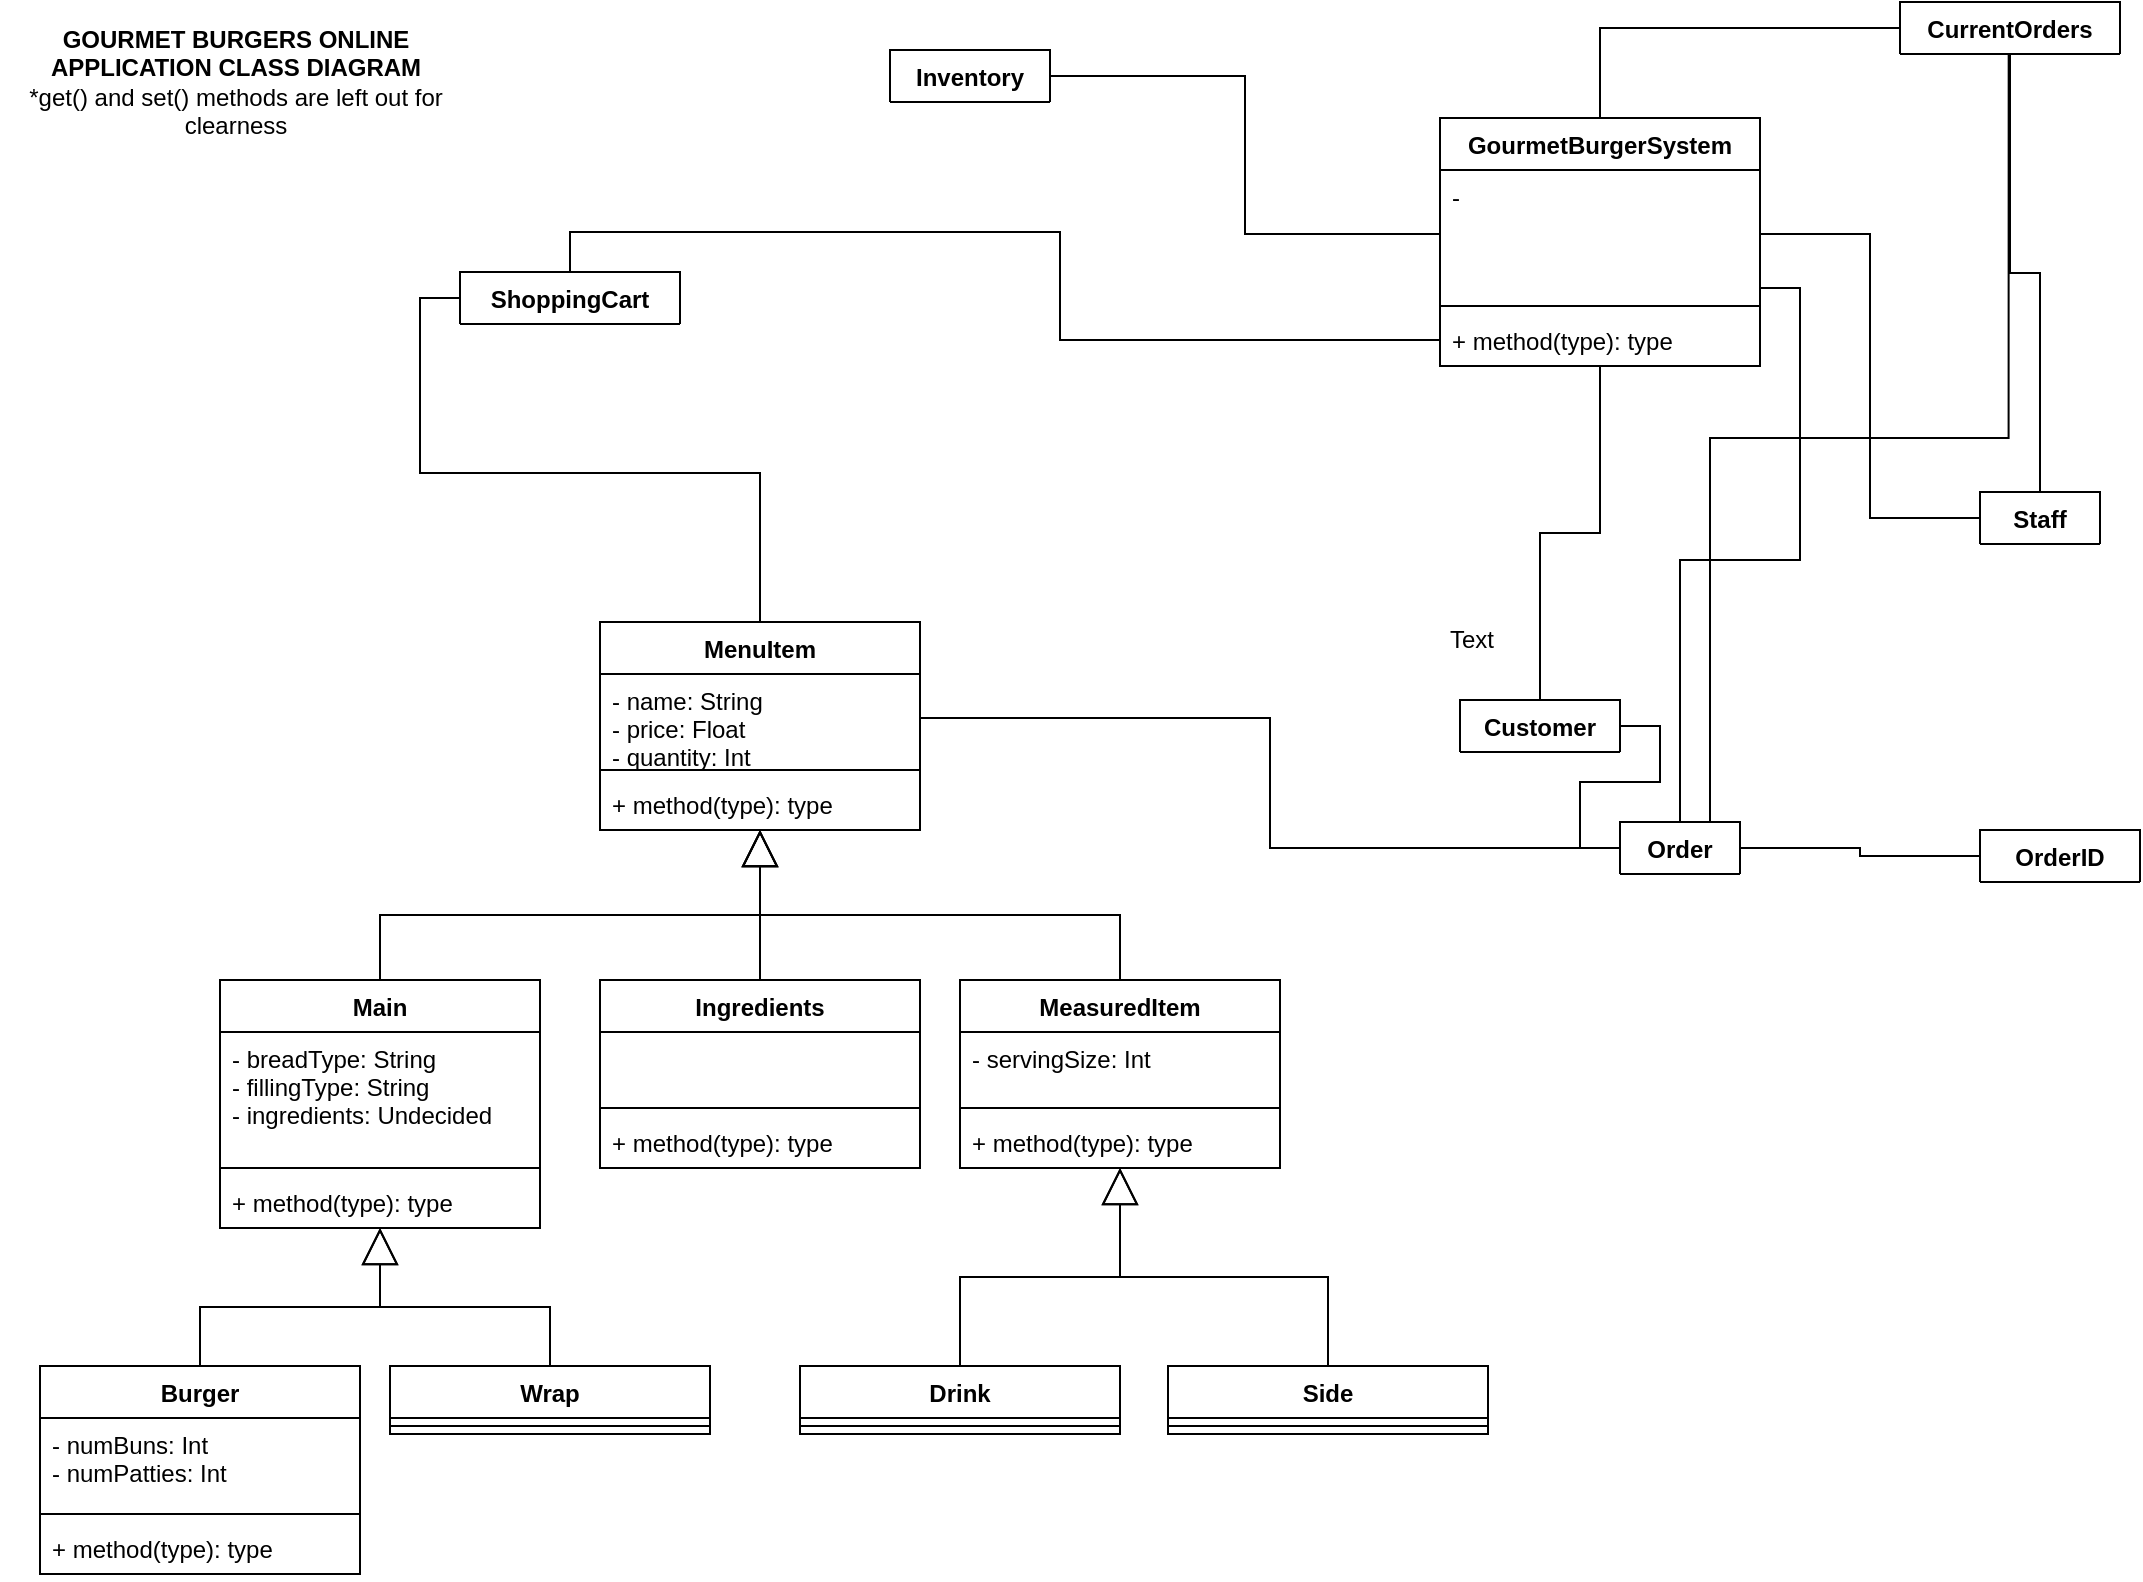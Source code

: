 <mxfile version="10.5.4"><diagram id="sMHqVmS_ihXNLHZy0iHI" name="Page-1"><mxGraphModel dx="1154" dy="749" grid="1" gridSize="10" guides="1" tooltips="1" connect="1" arrows="1" fold="1" page="1" pageScale="1" pageWidth="1169" pageHeight="827" math="0" shadow="0"><root><mxCell id="0"/><mxCell id="1" parent="0"/><mxCell id="6xyx2S-svhOi8dPvi-K7-83" style="edgeStyle=orthogonalEdgeStyle;rounded=0;orthogonalLoop=1;jettySize=auto;html=1;exitX=0.5;exitY=0;exitDx=0;exitDy=0;entryX=1;entryY=0.922;entryDx=0;entryDy=0;entryPerimeter=0;startArrow=none;startFill=0;endArrow=none;endFill=0;" edge="1" parent="1" source="6xyx2S-svhOi8dPvi-K7-39" target="6xyx2S-svhOi8dPvi-K7-49"><mxGeometry relative="1" as="geometry"/></mxCell><mxCell id="6xyx2S-svhOi8dPvi-K7-106" style="edgeStyle=orthogonalEdgeStyle;rounded=0;orthogonalLoop=1;jettySize=auto;html=1;exitX=0.75;exitY=0;exitDx=0;exitDy=0;entryX=0.494;entryY=0.962;entryDx=0;entryDy=0;entryPerimeter=0;startArrow=none;startFill=0;endArrow=none;endFill=0;" edge="1" parent="1" source="6xyx2S-svhOi8dPvi-K7-39" target="6xyx2S-svhOi8dPvi-K7-55"><mxGeometry relative="1" as="geometry"/></mxCell><mxCell id="6xyx2S-svhOi8dPvi-K7-174" style="edgeStyle=orthogonalEdgeStyle;rounded=0;orthogonalLoop=1;jettySize=auto;html=1;exitX=0;exitY=0.5;exitDx=0;exitDy=0;entryX=1;entryY=0.5;entryDx=0;entryDy=0;startArrow=none;startFill=0;endArrow=none;endFill=0;endSize=16;strokeWidth=1;" edge="1" parent="1" source="6xyx2S-svhOi8dPvi-K7-39" target="6xyx2S-svhOi8dPvi-K7-2"><mxGeometry relative="1" as="geometry"/></mxCell><mxCell id="6xyx2S-svhOi8dPvi-K7-39" value="Order" style="swimlane;fontStyle=1;align=center;verticalAlign=top;childLayout=stackLayout;horizontal=1;startSize=26;horizontalStack=0;resizeParent=1;resizeParentMax=0;resizeLast=0;collapsible=1;marginBottom=0;" vertex="1" collapsed="1" parent="1"><mxGeometry x="810" y="415" width="60" height="26" as="geometry"><mxRectangle x="810" y="415" width="160" height="124" as="alternateBounds"/></mxGeometry></mxCell><mxCell id="6xyx2S-svhOi8dPvi-K7-40" value="- &#10;" style="text;strokeColor=none;fillColor=none;align=left;verticalAlign=top;spacingLeft=4;spacingRight=4;overflow=hidden;rotatable=0;points=[[0,0.5],[1,0.5]];portConstraint=eastwest;" vertex="1" parent="6xyx2S-svhOi8dPvi-K7-39"><mxGeometry y="26" width="60" height="64" as="geometry"/></mxCell><mxCell id="6xyx2S-svhOi8dPvi-K7-41" value="" style="line;strokeWidth=1;fillColor=none;align=left;verticalAlign=middle;spacingTop=-1;spacingLeft=3;spacingRight=3;rotatable=0;labelPosition=right;points=[];portConstraint=eastwest;" vertex="1" parent="6xyx2S-svhOi8dPvi-K7-39"><mxGeometry y="90" width="60" height="8" as="geometry"/></mxCell><mxCell id="6xyx2S-svhOi8dPvi-K7-42" value="+ method(type): type" style="text;strokeColor=none;fillColor=none;align=left;verticalAlign=top;spacingLeft=4;spacingRight=4;overflow=hidden;rotatable=0;points=[[0,0.5],[1,0.5]];portConstraint=eastwest;" vertex="1" parent="6xyx2S-svhOi8dPvi-K7-39"><mxGeometry y="98" width="60" height="26" as="geometry"/></mxCell><mxCell id="6xyx2S-svhOi8dPvi-K7-94" style="edgeStyle=orthogonalEdgeStyle;rounded=0;orthogonalLoop=1;jettySize=auto;html=1;exitX=0.5;exitY=0;exitDx=0;exitDy=0;entryX=0;entryY=0.5;entryDx=0;entryDy=0;startArrow=none;startFill=0;endArrow=none;endFill=0;" edge="1" parent="1" source="6xyx2S-svhOi8dPvi-K7-44" target="6xyx2S-svhOi8dPvi-K7-51"><mxGeometry relative="1" as="geometry"/></mxCell><mxCell id="6xyx2S-svhOi8dPvi-K7-44" value="ShoppingCart" style="swimlane;fontStyle=1;align=center;verticalAlign=top;childLayout=stackLayout;horizontal=1;startSize=26;horizontalStack=0;resizeParent=1;resizeParentMax=0;resizeLast=0;collapsible=1;marginBottom=0;" vertex="1" collapsed="1" parent="1"><mxGeometry x="230" y="140" width="110" height="26" as="geometry"><mxRectangle x="230" y="140" width="160" height="124" as="alternateBounds"/></mxGeometry></mxCell><mxCell id="6xyx2S-svhOi8dPvi-K7-45" value="- &#10;" style="text;strokeColor=none;fillColor=none;align=left;verticalAlign=top;spacingLeft=4;spacingRight=4;overflow=hidden;rotatable=0;points=[[0,0.5],[1,0.5]];portConstraint=eastwest;" vertex="1" parent="6xyx2S-svhOi8dPvi-K7-44"><mxGeometry y="26" width="110" height="64" as="geometry"/></mxCell><mxCell id="6xyx2S-svhOi8dPvi-K7-46" value="" style="line;strokeWidth=1;fillColor=none;align=left;verticalAlign=middle;spacingTop=-1;spacingLeft=3;spacingRight=3;rotatable=0;labelPosition=right;points=[];portConstraint=eastwest;" vertex="1" parent="6xyx2S-svhOi8dPvi-K7-44"><mxGeometry y="90" width="110" height="8" as="geometry"/></mxCell><mxCell id="6xyx2S-svhOi8dPvi-K7-47" value="+ method(type): type" style="text;strokeColor=none;fillColor=none;align=left;verticalAlign=top;spacingLeft=4;spacingRight=4;overflow=hidden;rotatable=0;points=[[0,0.5],[1,0.5]];portConstraint=eastwest;" vertex="1" parent="6xyx2S-svhOi8dPvi-K7-44"><mxGeometry y="98" width="110" height="26" as="geometry"/></mxCell><mxCell id="6xyx2S-svhOi8dPvi-K7-100" style="edgeStyle=orthogonalEdgeStyle;rounded=0;orthogonalLoop=1;jettySize=auto;html=1;exitX=0.5;exitY=0;exitDx=0;exitDy=0;entryX=0;entryY=0.5;entryDx=0;entryDy=0;startArrow=none;startFill=0;endArrow=none;endFill=0;" edge="1" parent="1" source="6xyx2S-svhOi8dPvi-K7-48" target="6xyx2S-svhOi8dPvi-K7-53"><mxGeometry relative="1" as="geometry"/></mxCell><mxCell id="6xyx2S-svhOi8dPvi-K7-48" value="GourmetBurgerSystem" style="swimlane;fontStyle=1;align=center;verticalAlign=top;childLayout=stackLayout;horizontal=1;startSize=26;horizontalStack=0;resizeParent=1;resizeParentMax=0;resizeLast=0;collapsible=1;marginBottom=0;" vertex="1" parent="1"><mxGeometry x="720" y="63" width="160" height="124" as="geometry"><mxRectangle x="720" y="63" width="160" height="26" as="alternateBounds"/></mxGeometry></mxCell><mxCell id="6xyx2S-svhOi8dPvi-K7-49" value="- &#10;" style="text;strokeColor=none;fillColor=none;align=left;verticalAlign=top;spacingLeft=4;spacingRight=4;overflow=hidden;rotatable=0;points=[[0,0.5],[1,0.5]];portConstraint=eastwest;" vertex="1" parent="6xyx2S-svhOi8dPvi-K7-48"><mxGeometry y="26" width="160" height="64" as="geometry"/></mxCell><mxCell id="6xyx2S-svhOi8dPvi-K7-50" value="" style="line;strokeWidth=1;fillColor=none;align=left;verticalAlign=middle;spacingTop=-1;spacingLeft=3;spacingRight=3;rotatable=0;labelPosition=right;points=[];portConstraint=eastwest;" vertex="1" parent="6xyx2S-svhOi8dPvi-K7-48"><mxGeometry y="90" width="160" height="8" as="geometry"/></mxCell><mxCell id="6xyx2S-svhOi8dPvi-K7-51" value="+ method(type): type" style="text;strokeColor=none;fillColor=none;align=left;verticalAlign=top;spacingLeft=4;spacingRight=4;overflow=hidden;rotatable=0;points=[[0,0.5],[1,0.5]];portConstraint=eastwest;" vertex="1" parent="6xyx2S-svhOi8dPvi-K7-48"><mxGeometry y="98" width="160" height="26" as="geometry"/></mxCell><mxCell id="6xyx2S-svhOi8dPvi-K7-52" value="CurrentOrders" style="swimlane;fontStyle=1;align=center;verticalAlign=top;childLayout=stackLayout;horizontal=1;startSize=26;horizontalStack=0;resizeParent=1;resizeParentMax=0;resizeLast=0;collapsible=1;marginBottom=0;" vertex="1" collapsed="1" parent="1"><mxGeometry x="950" y="5" width="110" height="26" as="geometry"><mxRectangle x="950" y="5" width="160" height="124" as="alternateBounds"/></mxGeometry></mxCell><mxCell id="6xyx2S-svhOi8dPvi-K7-53" value="- &#10;" style="text;strokeColor=none;fillColor=none;align=left;verticalAlign=top;spacingLeft=4;spacingRight=4;overflow=hidden;rotatable=0;points=[[0,0.5],[1,0.5]];portConstraint=eastwest;" vertex="1" parent="6xyx2S-svhOi8dPvi-K7-52"><mxGeometry y="26" width="110" height="64" as="geometry"/></mxCell><mxCell id="6xyx2S-svhOi8dPvi-K7-54" value="" style="line;strokeWidth=1;fillColor=none;align=left;verticalAlign=middle;spacingTop=-1;spacingLeft=3;spacingRight=3;rotatable=0;labelPosition=right;points=[];portConstraint=eastwest;" vertex="1" parent="6xyx2S-svhOi8dPvi-K7-52"><mxGeometry y="90" width="110" height="8" as="geometry"/></mxCell><mxCell id="6xyx2S-svhOi8dPvi-K7-55" value="+ method(type): type" style="text;strokeColor=none;fillColor=none;align=left;verticalAlign=top;spacingLeft=4;spacingRight=4;overflow=hidden;rotatable=0;points=[[0,0.5],[1,0.5]];portConstraint=eastwest;" vertex="1" parent="6xyx2S-svhOi8dPvi-K7-52"><mxGeometry y="98" width="110" height="26" as="geometry"/></mxCell><mxCell id="6xyx2S-svhOi8dPvi-K7-107" style="edgeStyle=orthogonalEdgeStyle;rounded=0;orthogonalLoop=1;jettySize=auto;html=1;exitX=0.5;exitY=0;exitDx=0;exitDy=0;startArrow=none;startFill=0;endArrow=none;endFill=0;" edge="1" parent="1" source="6xyx2S-svhOi8dPvi-K7-62" target="6xyx2S-svhOi8dPvi-K7-55"><mxGeometry relative="1" as="geometry"/></mxCell><mxCell id="6xyx2S-svhOi8dPvi-K7-62" value="Staff" style="swimlane;fontStyle=1;align=center;verticalAlign=top;childLayout=stackLayout;horizontal=1;startSize=26;horizontalStack=0;resizeParent=1;resizeParentMax=0;resizeLast=0;collapsible=1;marginBottom=0;" vertex="1" collapsed="1" parent="1"><mxGeometry x="990" y="250" width="60" height="26" as="geometry"><mxRectangle x="990" y="250" width="160" height="124" as="alternateBounds"/></mxGeometry></mxCell><mxCell id="6xyx2S-svhOi8dPvi-K7-63" value="- &#10;" style="text;strokeColor=none;fillColor=none;align=left;verticalAlign=top;spacingLeft=4;spacingRight=4;overflow=hidden;rotatable=0;points=[[0,0.5],[1,0.5]];portConstraint=eastwest;" vertex="1" parent="6xyx2S-svhOi8dPvi-K7-62"><mxGeometry y="26" width="60" height="64" as="geometry"/></mxCell><mxCell id="6xyx2S-svhOi8dPvi-K7-64" value="" style="line;strokeWidth=1;fillColor=none;align=left;verticalAlign=middle;spacingTop=-1;spacingLeft=3;spacingRight=3;rotatable=0;labelPosition=right;points=[];portConstraint=eastwest;" vertex="1" parent="6xyx2S-svhOi8dPvi-K7-62"><mxGeometry y="90" width="60" height="8" as="geometry"/></mxCell><mxCell id="6xyx2S-svhOi8dPvi-K7-65" value="+ method(type): type" style="text;strokeColor=none;fillColor=none;align=left;verticalAlign=top;spacingLeft=4;spacingRight=4;overflow=hidden;rotatable=0;points=[[0,0.5],[1,0.5]];portConstraint=eastwest;" vertex="1" parent="6xyx2S-svhOi8dPvi-K7-62"><mxGeometry y="98" width="60" height="26" as="geometry"/></mxCell><mxCell id="6xyx2S-svhOi8dPvi-K7-73" value="Inventory" style="swimlane;fontStyle=1;align=center;verticalAlign=top;childLayout=stackLayout;horizontal=1;startSize=26;horizontalStack=0;resizeParent=1;resizeParentMax=0;resizeLast=0;collapsible=1;marginBottom=0;" vertex="1" collapsed="1" parent="1"><mxGeometry x="445" y="29" width="80" height="26" as="geometry"><mxRectangle x="445" y="29" width="160" height="124" as="alternateBounds"/></mxGeometry></mxCell><mxCell id="6xyx2S-svhOi8dPvi-K7-74" value="- &#10;" style="text;strokeColor=none;fillColor=none;align=left;verticalAlign=top;spacingLeft=4;spacingRight=4;overflow=hidden;rotatable=0;points=[[0,0.5],[1,0.5]];portConstraint=eastwest;" vertex="1" parent="6xyx2S-svhOi8dPvi-K7-73"><mxGeometry y="26" width="80" height="64" as="geometry"/></mxCell><mxCell id="6xyx2S-svhOi8dPvi-K7-75" value="" style="line;strokeWidth=1;fillColor=none;align=left;verticalAlign=middle;spacingTop=-1;spacingLeft=3;spacingRight=3;rotatable=0;labelPosition=right;points=[];portConstraint=eastwest;" vertex="1" parent="6xyx2S-svhOi8dPvi-K7-73"><mxGeometry y="90" width="80" height="8" as="geometry"/></mxCell><mxCell id="6xyx2S-svhOi8dPvi-K7-76" value="+ method(type): type" style="text;strokeColor=none;fillColor=none;align=left;verticalAlign=top;spacingLeft=4;spacingRight=4;overflow=hidden;rotatable=0;points=[[0,0.5],[1,0.5]];portConstraint=eastwest;" vertex="1" parent="6xyx2S-svhOi8dPvi-K7-73"><mxGeometry y="98" width="80" height="26" as="geometry"/></mxCell><mxCell id="6xyx2S-svhOi8dPvi-K7-77" style="edgeStyle=orthogonalEdgeStyle;rounded=0;orthogonalLoop=1;jettySize=auto;html=1;entryX=1;entryY=0.5;entryDx=0;entryDy=0;startArrow=none;startFill=0;endArrow=none;endFill=0;" edge="1" parent="1" source="6xyx2S-svhOi8dPvi-K7-49" target="6xyx2S-svhOi8dPvi-K7-74"><mxGeometry relative="1" as="geometry"/></mxCell><mxCell id="6xyx2S-svhOi8dPvi-K7-82" style="edgeStyle=orthogonalEdgeStyle;rounded=0;orthogonalLoop=1;jettySize=auto;html=1;exitX=0;exitY=0.5;exitDx=0;exitDy=0;startArrow=none;startFill=0;endArrow=none;endFill=0;" edge="1" parent="1" source="6xyx2S-svhOi8dPvi-K7-63" target="6xyx2S-svhOi8dPvi-K7-49"><mxGeometry relative="1" as="geometry"/></mxCell><mxCell id="6xyx2S-svhOi8dPvi-K7-88" style="edgeStyle=orthogonalEdgeStyle;rounded=0;orthogonalLoop=1;jettySize=auto;html=1;exitX=0.5;exitY=0;exitDx=0;exitDy=0;entryX=0.5;entryY=1;entryDx=0;entryDy=0;entryPerimeter=0;startArrow=none;startFill=0;endArrow=none;endFill=0;" edge="1" parent="1" source="6xyx2S-svhOi8dPvi-K7-84" target="6xyx2S-svhOi8dPvi-K7-51"><mxGeometry relative="1" as="geometry"/></mxCell><mxCell id="6xyx2S-svhOi8dPvi-K7-84" value="Customer" style="swimlane;fontStyle=1;align=center;verticalAlign=top;childLayout=stackLayout;horizontal=1;startSize=26;horizontalStack=0;resizeParent=1;resizeParentMax=0;resizeLast=0;collapsible=1;marginBottom=0;" vertex="1" collapsed="1" parent="1"><mxGeometry x="730" y="354" width="80" height="26" as="geometry"><mxRectangle x="640" y="357" width="160" height="124" as="alternateBounds"/></mxGeometry></mxCell><mxCell id="6xyx2S-svhOi8dPvi-K7-85" value="- &#10;" style="text;strokeColor=none;fillColor=none;align=left;verticalAlign=top;spacingLeft=4;spacingRight=4;overflow=hidden;rotatable=0;points=[[0,0.5],[1,0.5]];portConstraint=eastwest;" vertex="1" parent="6xyx2S-svhOi8dPvi-K7-84"><mxGeometry y="26" width="80" height="64" as="geometry"/></mxCell><mxCell id="6xyx2S-svhOi8dPvi-K7-86" value="" style="line;strokeWidth=1;fillColor=none;align=left;verticalAlign=middle;spacingTop=-1;spacingLeft=3;spacingRight=3;rotatable=0;labelPosition=right;points=[];portConstraint=eastwest;" vertex="1" parent="6xyx2S-svhOi8dPvi-K7-84"><mxGeometry y="90" width="80" height="8" as="geometry"/></mxCell><mxCell id="6xyx2S-svhOi8dPvi-K7-87" value="+ method(type): type" style="text;strokeColor=none;fillColor=none;align=left;verticalAlign=top;spacingLeft=4;spacingRight=4;overflow=hidden;rotatable=0;points=[[0,0.5],[1,0.5]];portConstraint=eastwest;" vertex="1" parent="6xyx2S-svhOi8dPvi-K7-84"><mxGeometry y="98" width="80" height="26" as="geometry"/></mxCell><mxCell id="6xyx2S-svhOi8dPvi-K7-90" style="edgeStyle=orthogonalEdgeStyle;rounded=0;orthogonalLoop=1;jettySize=auto;html=1;exitX=0;exitY=0.5;exitDx=0;exitDy=0;entryX=1;entryY=0.5;entryDx=0;entryDy=0;startArrow=none;startFill=0;endArrow=none;endFill=0;" edge="1" parent="1" source="6xyx2S-svhOi8dPvi-K7-40" target="6xyx2S-svhOi8dPvi-K7-85"><mxGeometry relative="1" as="geometry"/></mxCell><mxCell id="6xyx2S-svhOi8dPvi-K7-93" style="edgeStyle=orthogonalEdgeStyle;rounded=0;orthogonalLoop=1;jettySize=auto;html=1;exitX=0;exitY=0.5;exitDx=0;exitDy=0;startArrow=none;startFill=0;endArrow=none;endFill=0;entryX=0.5;entryY=0;entryDx=0;entryDy=0;" edge="1" parent="1" source="6xyx2S-svhOi8dPvi-K7-45" target="6xyx2S-svhOi8dPvi-K7-1"><mxGeometry relative="1" as="geometry"><mxPoint x="40" y="166" as="targetPoint"/></mxGeometry></mxCell><mxCell id="6xyx2S-svhOi8dPvi-K7-101" value="OrderID" style="swimlane;fontStyle=1;align=center;verticalAlign=top;childLayout=stackLayout;horizontal=1;startSize=26;horizontalStack=0;resizeParent=1;resizeParentMax=0;resizeLast=0;collapsible=1;marginBottom=0;" vertex="1" collapsed="1" parent="1"><mxGeometry x="990" y="419" width="80" height="26" as="geometry"><mxRectangle x="990" y="419" width="160" height="124" as="alternateBounds"/></mxGeometry></mxCell><mxCell id="6xyx2S-svhOi8dPvi-K7-102" value="- &#10;" style="text;strokeColor=none;fillColor=none;align=left;verticalAlign=top;spacingLeft=4;spacingRight=4;overflow=hidden;rotatable=0;points=[[0,0.5],[1,0.5]];portConstraint=eastwest;" vertex="1" parent="6xyx2S-svhOi8dPvi-K7-101"><mxGeometry y="26" width="80" height="64" as="geometry"/></mxCell><mxCell id="6xyx2S-svhOi8dPvi-K7-103" value="" style="line;strokeWidth=1;fillColor=none;align=left;verticalAlign=middle;spacingTop=-1;spacingLeft=3;spacingRight=3;rotatable=0;labelPosition=right;points=[];portConstraint=eastwest;" vertex="1" parent="6xyx2S-svhOi8dPvi-K7-101"><mxGeometry y="90" width="80" height="8" as="geometry"/></mxCell><mxCell id="6xyx2S-svhOi8dPvi-K7-104" value="+ method(type): type" style="text;strokeColor=none;fillColor=none;align=left;verticalAlign=top;spacingLeft=4;spacingRight=4;overflow=hidden;rotatable=0;points=[[0,0.5],[1,0.5]];portConstraint=eastwest;" vertex="1" parent="6xyx2S-svhOi8dPvi-K7-101"><mxGeometry y="98" width="80" height="26" as="geometry"/></mxCell><mxCell id="6xyx2S-svhOi8dPvi-K7-105" style="edgeStyle=orthogonalEdgeStyle;rounded=0;orthogonalLoop=1;jettySize=auto;html=1;exitX=1;exitY=0.5;exitDx=0;exitDy=0;entryX=0;entryY=0.5;entryDx=0;entryDy=0;startArrow=none;startFill=0;endArrow=none;endFill=0;" edge="1" parent="1" source="6xyx2S-svhOi8dPvi-K7-40" target="6xyx2S-svhOi8dPvi-K7-102"><mxGeometry relative="1" as="geometry"/></mxCell><mxCell id="6xyx2S-svhOi8dPvi-K7-113" value="&lt;b&gt;GOURMET BURGERS ONLINE APPLICATION CLASS DIAGRAM&lt;br&gt;&lt;/b&gt;*get() and set() methods are left out for clearness&lt;br&gt;" style="text;html=1;strokeColor=none;fillColor=none;align=center;verticalAlign=middle;whiteSpace=wrap;rounded=0;" vertex="1" parent="1"><mxGeometry y="35" width="236" height="20" as="geometry"/></mxCell><mxCell id="6xyx2S-svhOi8dPvi-K7-187" value="" style="group" vertex="1" connectable="0" parent="1"><mxGeometry x="20" y="315" width="724" height="476" as="geometry"/></mxCell><mxCell id="6xyx2S-svhOi8dPvi-K7-1" value="MenuItem" style="swimlane;fontStyle=1;align=center;verticalAlign=top;childLayout=stackLayout;horizontal=1;startSize=26;horizontalStack=0;resizeParent=1;resizeParentMax=0;resizeLast=0;collapsible=1;marginBottom=0;" vertex="1" parent="6xyx2S-svhOi8dPvi-K7-187"><mxGeometry x="280" width="160" height="104" as="geometry"><mxRectangle x="118" y="302" width="90" height="26" as="alternateBounds"/></mxGeometry></mxCell><mxCell id="6xyx2S-svhOi8dPvi-K7-2" value="- name: String&#10;- price: Float&#10;- quantity: Int&#10;" style="text;strokeColor=none;fillColor=none;align=left;verticalAlign=top;spacingLeft=4;spacingRight=4;overflow=hidden;rotatable=0;points=[[0,0.5],[1,0.5]];portConstraint=eastwest;" vertex="1" parent="6xyx2S-svhOi8dPvi-K7-1"><mxGeometry y="26" width="160" height="44" as="geometry"/></mxCell><mxCell id="6xyx2S-svhOi8dPvi-K7-3" value="" style="line;strokeWidth=1;fillColor=none;align=left;verticalAlign=middle;spacingTop=-1;spacingLeft=3;spacingRight=3;rotatable=0;labelPosition=right;points=[];portConstraint=eastwest;" vertex="1" parent="6xyx2S-svhOi8dPvi-K7-1"><mxGeometry y="70" width="160" height="8" as="geometry"/></mxCell><mxCell id="6xyx2S-svhOi8dPvi-K7-4" value="+ method(type): type" style="text;strokeColor=none;fillColor=none;align=left;verticalAlign=top;spacingLeft=4;spacingRight=4;overflow=hidden;rotatable=0;points=[[0,0.5],[1,0.5]];portConstraint=eastwest;" vertex="1" parent="6xyx2S-svhOi8dPvi-K7-1"><mxGeometry y="78" width="160" height="26" as="geometry"/></mxCell><mxCell id="6xyx2S-svhOi8dPvi-K7-184" style="edgeStyle=orthogonalEdgeStyle;rounded=0;orthogonalLoop=1;jettySize=auto;html=1;exitX=0.5;exitY=0;exitDx=0;exitDy=0;startArrow=none;startFill=0;endArrow=block;endFill=0;endSize=16;strokeWidth=1;" edge="1" parent="6xyx2S-svhOi8dPvi-K7-187" source="6xyx2S-svhOi8dPvi-K7-5" target="6xyx2S-svhOi8dPvi-K7-1"><mxGeometry relative="1" as="geometry"/></mxCell><mxCell id="6xyx2S-svhOi8dPvi-K7-5" value="Main" style="swimlane;fontStyle=1;align=center;verticalAlign=top;childLayout=stackLayout;horizontal=1;startSize=26;horizontalStack=0;resizeParent=1;resizeParentMax=0;resizeLast=0;collapsible=1;marginBottom=0;" vertex="1" parent="6xyx2S-svhOi8dPvi-K7-187"><mxGeometry x="90" y="179" width="160" height="124" as="geometry"><mxRectangle x="65.5" y="462" width="60" height="26" as="alternateBounds"/></mxGeometry></mxCell><mxCell id="6xyx2S-svhOi8dPvi-K7-6" value="- breadType: String&#10;- fillingType: String&#10;- ingredients: Undecided&#10;" style="text;strokeColor=none;fillColor=none;align=left;verticalAlign=top;spacingLeft=4;spacingRight=4;overflow=hidden;rotatable=0;points=[[0,0.5],[1,0.5]];portConstraint=eastwest;" vertex="1" parent="6xyx2S-svhOi8dPvi-K7-5"><mxGeometry y="26" width="160" height="64" as="geometry"/></mxCell><mxCell id="6xyx2S-svhOi8dPvi-K7-7" value="" style="line;strokeWidth=1;fillColor=none;align=left;verticalAlign=middle;spacingTop=-1;spacingLeft=3;spacingRight=3;rotatable=0;labelPosition=right;points=[];portConstraint=eastwest;" vertex="1" parent="6xyx2S-svhOi8dPvi-K7-5"><mxGeometry y="90" width="160" height="8" as="geometry"/></mxCell><mxCell id="6xyx2S-svhOi8dPvi-K7-8" value="+ method(type): type" style="text;strokeColor=none;fillColor=none;align=left;verticalAlign=top;spacingLeft=4;spacingRight=4;overflow=hidden;rotatable=0;points=[[0,0.5],[1,0.5]];portConstraint=eastwest;" vertex="1" parent="6xyx2S-svhOi8dPvi-K7-5"><mxGeometry y="98" width="160" height="26" as="geometry"/></mxCell><mxCell id="6xyx2S-svhOi8dPvi-K7-180" value="" style="edgeStyle=orthogonalEdgeStyle;rounded=0;orthogonalLoop=1;jettySize=auto;html=1;startArrow=none;startFill=0;endArrow=block;endFill=0;endSize=16;strokeWidth=1;" edge="1" parent="6xyx2S-svhOi8dPvi-K7-187" source="6xyx2S-svhOi8dPvi-K7-10" target="6xyx2S-svhOi8dPvi-K7-5"><mxGeometry relative="1" as="geometry"/></mxCell><mxCell id="6xyx2S-svhOi8dPvi-K7-10" value="Burger" style="swimlane;fontStyle=1;align=center;verticalAlign=top;childLayout=stackLayout;horizontal=1;startSize=26;horizontalStack=0;resizeParent=1;resizeParentMax=0;resizeLast=0;collapsible=1;marginBottom=0;" vertex="1" parent="6xyx2S-svhOi8dPvi-K7-187"><mxGeometry y="372" width="160" height="104" as="geometry"><mxRectangle x="5" y="607" width="70" height="26" as="alternateBounds"/></mxGeometry></mxCell><mxCell id="6xyx2S-svhOi8dPvi-K7-11" value="- numBuns: Int &#10;- numPatties: Int&#10;" style="text;strokeColor=none;fillColor=none;align=left;verticalAlign=top;spacingLeft=4;spacingRight=4;overflow=hidden;rotatable=0;points=[[0,0.5],[1,0.5]];portConstraint=eastwest;" vertex="1" parent="6xyx2S-svhOi8dPvi-K7-10"><mxGeometry y="26" width="160" height="44" as="geometry"/></mxCell><mxCell id="6xyx2S-svhOi8dPvi-K7-12" value="" style="line;strokeWidth=1;fillColor=none;align=left;verticalAlign=middle;spacingTop=-1;spacingLeft=3;spacingRight=3;rotatable=0;labelPosition=right;points=[];portConstraint=eastwest;" vertex="1" parent="6xyx2S-svhOi8dPvi-K7-10"><mxGeometry y="70" width="160" height="8" as="geometry"/></mxCell><mxCell id="6xyx2S-svhOi8dPvi-K7-13" value="+ method(type): type" style="text;strokeColor=none;fillColor=none;align=left;verticalAlign=top;spacingLeft=4;spacingRight=4;overflow=hidden;rotatable=0;points=[[0,0.5],[1,0.5]];portConstraint=eastwest;" vertex="1" parent="6xyx2S-svhOi8dPvi-K7-10"><mxGeometry y="78" width="160" height="26" as="geometry"/></mxCell><mxCell id="6xyx2S-svhOi8dPvi-K7-181" value="" style="edgeStyle=orthogonalEdgeStyle;rounded=0;orthogonalLoop=1;jettySize=auto;html=1;startArrow=none;startFill=0;endArrow=block;endFill=0;endSize=16;strokeWidth=1;" edge="1" parent="6xyx2S-svhOi8dPvi-K7-187" source="6xyx2S-svhOi8dPvi-K7-14" target="6xyx2S-svhOi8dPvi-K7-5"><mxGeometry relative="1" as="geometry"/></mxCell><mxCell id="6xyx2S-svhOi8dPvi-K7-14" value="Wrap" style="swimlane;fontStyle=1;align=center;verticalAlign=top;childLayout=stackLayout;horizontal=1;startSize=26;horizontalStack=0;resizeParent=1;resizeParentMax=0;resizeLast=0;collapsible=1;marginBottom=0;" vertex="1" parent="6xyx2S-svhOi8dPvi-K7-187"><mxGeometry x="175" y="372" width="160" height="34" as="geometry"><mxRectangle x="125.5" y="607" width="60" height="26" as="alternateBounds"/></mxGeometry></mxCell><mxCell id="6xyx2S-svhOi8dPvi-K7-16" value="" style="line;strokeWidth=1;fillColor=none;align=left;verticalAlign=middle;spacingTop=-1;spacingLeft=3;spacingRight=3;rotatable=0;labelPosition=right;points=[];portConstraint=eastwest;" vertex="1" parent="6xyx2S-svhOi8dPvi-K7-14"><mxGeometry y="26" width="160" height="8" as="geometry"/></mxCell><mxCell id="6xyx2S-svhOi8dPvi-K7-21" value="Drink" style="swimlane;fontStyle=1;align=center;verticalAlign=top;childLayout=stackLayout;horizontal=1;startSize=26;horizontalStack=0;resizeParent=1;resizeParentMax=0;resizeLast=0;collapsible=1;marginBottom=0;" vertex="1" parent="6xyx2S-svhOi8dPvi-K7-187"><mxGeometry x="380" y="372" width="160" height="34" as="geometry"><mxRectangle x="220" y="648" width="60" height="26" as="alternateBounds"/></mxGeometry></mxCell><mxCell id="6xyx2S-svhOi8dPvi-K7-23" value="" style="line;strokeWidth=1;fillColor=none;align=left;verticalAlign=middle;spacingTop=-1;spacingLeft=3;spacingRight=3;rotatable=0;labelPosition=right;points=[];portConstraint=eastwest;" vertex="1" parent="6xyx2S-svhOi8dPvi-K7-21"><mxGeometry y="26" width="160" height="8" as="geometry"/></mxCell><mxCell id="6xyx2S-svhOi8dPvi-K7-186" style="edgeStyle=orthogonalEdgeStyle;rounded=0;orthogonalLoop=1;jettySize=auto;html=1;exitX=0.5;exitY=0;exitDx=0;exitDy=0;startArrow=none;startFill=0;endArrow=block;endFill=0;endSize=16;strokeWidth=1;" edge="1" parent="6xyx2S-svhOi8dPvi-K7-187" source="6xyx2S-svhOi8dPvi-K7-26" target="6xyx2S-svhOi8dPvi-K7-1"><mxGeometry relative="1" as="geometry"/></mxCell><mxCell id="6xyx2S-svhOi8dPvi-K7-26" value="MeasuredItem" style="swimlane;fontStyle=1;align=center;verticalAlign=top;childLayout=stackLayout;horizontal=1;startSize=26;horizontalStack=0;resizeParent=1;resizeParentMax=0;resizeLast=0;collapsible=1;marginBottom=0;" vertex="1" parent="6xyx2S-svhOi8dPvi-K7-187"><mxGeometry x="460" y="179" width="160" height="94" as="geometry"><mxRectangle x="275" y="462" width="110" height="26" as="alternateBounds"/></mxGeometry></mxCell><mxCell id="6xyx2S-svhOi8dPvi-K7-27" value="- servingSize: Int&#10;&#10;" style="text;strokeColor=none;fillColor=none;align=left;verticalAlign=top;spacingLeft=4;spacingRight=4;overflow=hidden;rotatable=0;points=[[0,0.5],[1,0.5]];portConstraint=eastwest;" vertex="1" parent="6xyx2S-svhOi8dPvi-K7-26"><mxGeometry y="26" width="160" height="34" as="geometry"/></mxCell><mxCell id="6xyx2S-svhOi8dPvi-K7-28" value="" style="line;strokeWidth=1;fillColor=none;align=left;verticalAlign=middle;spacingTop=-1;spacingLeft=3;spacingRight=3;rotatable=0;labelPosition=right;points=[];portConstraint=eastwest;" vertex="1" parent="6xyx2S-svhOi8dPvi-K7-26"><mxGeometry y="60" width="160" height="8" as="geometry"/></mxCell><mxCell id="6xyx2S-svhOi8dPvi-K7-29" value="+ method(type): type" style="text;strokeColor=none;fillColor=none;align=left;verticalAlign=top;spacingLeft=4;spacingRight=4;overflow=hidden;rotatable=0;points=[[0,0.5],[1,0.5]];portConstraint=eastwest;" vertex="1" parent="6xyx2S-svhOi8dPvi-K7-26"><mxGeometry y="68" width="160" height="26" as="geometry"/></mxCell><mxCell id="6xyx2S-svhOi8dPvi-K7-183" style="edgeStyle=orthogonalEdgeStyle;rounded=0;orthogonalLoop=1;jettySize=auto;html=1;startArrow=none;startFill=0;endArrow=block;endFill=0;endSize=16;strokeWidth=1;" edge="1" parent="6xyx2S-svhOi8dPvi-K7-187" source="6xyx2S-svhOi8dPvi-K7-21" target="6xyx2S-svhOi8dPvi-K7-26"><mxGeometry relative="1" as="geometry"/></mxCell><mxCell id="6xyx2S-svhOi8dPvi-K7-182" style="edgeStyle=orthogonalEdgeStyle;rounded=0;orthogonalLoop=1;jettySize=auto;html=1;exitX=0.5;exitY=0;exitDx=0;exitDy=0;startArrow=none;startFill=0;endArrow=block;endFill=0;endSize=16;strokeWidth=1;" edge="1" parent="6xyx2S-svhOi8dPvi-K7-187" source="6xyx2S-svhOi8dPvi-K7-32" target="6xyx2S-svhOi8dPvi-K7-26"><mxGeometry relative="1" as="geometry"/></mxCell><mxCell id="6xyx2S-svhOi8dPvi-K7-32" value="Side" style="swimlane;fontStyle=1;align=center;verticalAlign=top;childLayout=stackLayout;horizontal=1;startSize=26;horizontalStack=0;resizeParent=1;resizeParentMax=0;resizeLast=0;collapsible=1;marginBottom=0;" vertex="1" parent="6xyx2S-svhOi8dPvi-K7-187"><mxGeometry x="564" y="372" width="160" height="34" as="geometry"><mxRectangle x="385" y="654" width="60" height="26" as="alternateBounds"/></mxGeometry></mxCell><mxCell id="6xyx2S-svhOi8dPvi-K7-33" value="" style="line;strokeWidth=1;fillColor=none;align=left;verticalAlign=middle;spacingTop=-1;spacingLeft=3;spacingRight=3;rotatable=0;labelPosition=right;points=[];portConstraint=eastwest;" vertex="1" parent="6xyx2S-svhOi8dPvi-K7-32"><mxGeometry y="26" width="160" height="8" as="geometry"/></mxCell><mxCell id="6xyx2S-svhOi8dPvi-K7-185" style="edgeStyle=orthogonalEdgeStyle;rounded=0;orthogonalLoop=1;jettySize=auto;html=1;exitX=0.5;exitY=0;exitDx=0;exitDy=0;startArrow=none;startFill=0;endArrow=block;endFill=0;endSize=16;strokeWidth=1;" edge="1" parent="6xyx2S-svhOi8dPvi-K7-187" source="6xyx2S-svhOi8dPvi-K7-66" target="6xyx2S-svhOi8dPvi-K7-1"><mxGeometry relative="1" as="geometry"/></mxCell><mxCell id="6xyx2S-svhOi8dPvi-K7-66" value="Ingredients" style="swimlane;fontStyle=1;align=center;verticalAlign=top;childLayout=stackLayout;horizontal=1;startSize=26;horizontalStack=0;resizeParent=1;resizeParentMax=0;resizeLast=0;collapsible=1;marginBottom=0;" vertex="1" parent="6xyx2S-svhOi8dPvi-K7-187"><mxGeometry x="280" y="179" width="160" height="94" as="geometry"><mxRectangle x="435" y="462" width="90" height="26" as="alternateBounds"/></mxGeometry></mxCell><mxCell id="6xyx2S-svhOi8dPvi-K7-67" value="&#10;" style="text;strokeColor=none;fillColor=none;align=left;verticalAlign=top;spacingLeft=4;spacingRight=4;overflow=hidden;rotatable=0;points=[[0,0.5],[1,0.5]];portConstraint=eastwest;" vertex="1" parent="6xyx2S-svhOi8dPvi-K7-66"><mxGeometry y="26" width="160" height="34" as="geometry"/></mxCell><mxCell id="6xyx2S-svhOi8dPvi-K7-68" value="" style="line;strokeWidth=1;fillColor=none;align=left;verticalAlign=middle;spacingTop=-1;spacingLeft=3;spacingRight=3;rotatable=0;labelPosition=right;points=[];portConstraint=eastwest;" vertex="1" parent="6xyx2S-svhOi8dPvi-K7-66"><mxGeometry y="60" width="160" height="8" as="geometry"/></mxCell><mxCell id="6xyx2S-svhOi8dPvi-K7-69" value="+ method(type): type" style="text;strokeColor=none;fillColor=none;align=left;verticalAlign=top;spacingLeft=4;spacingRight=4;overflow=hidden;rotatable=0;points=[[0,0.5],[1,0.5]];portConstraint=eastwest;" vertex="1" parent="6xyx2S-svhOi8dPvi-K7-66"><mxGeometry y="68" width="160" height="26" as="geometry"/></mxCell><mxCell id="6xyx2S-svhOi8dPvi-K7-188" value="Text" style="text;html=1;resizable=0;points=[];autosize=1;align=left;verticalAlign=top;spacingTop=-4;" vertex="1" parent="1"><mxGeometry x="723" y="314" width="40" height="20" as="geometry"/></mxCell></root></mxGraphModel></diagram><diagram id="3lbNQjqt5Pks0l7uC0TO" name="Page-2"><mxGraphModel dx="1154" dy="749" grid="1" gridSize="10" guides="1" tooltips="1" connect="1" arrows="1" fold="1" page="1" pageScale="1" pageWidth="1169" pageHeight="827" math="0" shadow="0"><root><mxCell id="secVT5Hyn6psRYROF0aT-0"/><mxCell id="secVT5Hyn6psRYROF0aT-1" parent="secVT5Hyn6psRYROF0aT-0"/><mxCell id="8PEDorTkw64Rpb1r4vfR-40" value="" style="group" vertex="1" connectable="0" parent="secVT5Hyn6psRYROF0aT-1"><mxGeometry x="48" y="35" width="724" height="476" as="geometry"/></mxCell><mxCell id="8PEDorTkw64Rpb1r4vfR-5" value="" style="group" vertex="1" connectable="0" parent="8PEDorTkw64Rpb1r4vfR-40"><mxGeometry width="724" height="476" as="geometry"/></mxCell><mxCell id="8PEDorTkw64Rpb1r4vfR-6" value="MenuItem" style="swimlane;fontStyle=1;align=center;verticalAlign=top;childLayout=stackLayout;horizontal=1;startSize=26;horizontalStack=0;resizeParent=1;resizeParentMax=0;resizeLast=0;collapsible=1;marginBottom=0;" vertex="1" parent="8PEDorTkw64Rpb1r4vfR-5"><mxGeometry x="280" width="160" height="104" as="geometry"><mxRectangle x="118" y="302" width="90" height="26" as="alternateBounds"/></mxGeometry></mxCell><mxCell id="8PEDorTkw64Rpb1r4vfR-7" value="- name: String&#10;- price: Float&#10;- quantity: Int&#10;" style="text;strokeColor=none;fillColor=none;align=left;verticalAlign=top;spacingLeft=4;spacingRight=4;overflow=hidden;rotatable=0;points=[[0,0.5],[1,0.5]];portConstraint=eastwest;" vertex="1" parent="8PEDorTkw64Rpb1r4vfR-6"><mxGeometry y="26" width="160" height="44" as="geometry"/></mxCell><mxCell id="8PEDorTkw64Rpb1r4vfR-8" value="" style="line;strokeWidth=1;fillColor=none;align=left;verticalAlign=middle;spacingTop=-1;spacingLeft=3;spacingRight=3;rotatable=0;labelPosition=right;points=[];portConstraint=eastwest;" vertex="1" parent="8PEDorTkw64Rpb1r4vfR-6"><mxGeometry y="70" width="160" height="8" as="geometry"/></mxCell><mxCell id="8PEDorTkw64Rpb1r4vfR-9" value="+ method(type): type" style="text;strokeColor=none;fillColor=none;align=left;verticalAlign=top;spacingLeft=4;spacingRight=4;overflow=hidden;rotatable=0;points=[[0,0.5],[1,0.5]];portConstraint=eastwest;" vertex="1" parent="8PEDorTkw64Rpb1r4vfR-6"><mxGeometry y="78" width="160" height="26" as="geometry"/></mxCell><mxCell id="8PEDorTkw64Rpb1r4vfR-10" style="edgeStyle=orthogonalEdgeStyle;rounded=0;orthogonalLoop=1;jettySize=auto;html=1;exitX=0.5;exitY=0;exitDx=0;exitDy=0;startArrow=none;startFill=0;endArrow=block;endFill=0;endSize=16;strokeWidth=1;" edge="1" parent="8PEDorTkw64Rpb1r4vfR-5" source="8PEDorTkw64Rpb1r4vfR-11" target="8PEDorTkw64Rpb1r4vfR-6"><mxGeometry relative="1" as="geometry"/></mxCell><mxCell id="8PEDorTkw64Rpb1r4vfR-11" value="Main" style="swimlane;fontStyle=1;align=center;verticalAlign=top;childLayout=stackLayout;horizontal=1;startSize=26;horizontalStack=0;resizeParent=1;resizeParentMax=0;resizeLast=0;collapsible=1;marginBottom=0;" vertex="1" parent="8PEDorTkw64Rpb1r4vfR-5"><mxGeometry x="90" y="179" width="160" height="124" as="geometry"><mxRectangle x="65.5" y="462" width="60" height="26" as="alternateBounds"/></mxGeometry></mxCell><mxCell id="8PEDorTkw64Rpb1r4vfR-12" value="- breadType: String&#10;- fillingType: String&#10;- ingredients: Undecided&#10;" style="text;strokeColor=none;fillColor=none;align=left;verticalAlign=top;spacingLeft=4;spacingRight=4;overflow=hidden;rotatable=0;points=[[0,0.5],[1,0.5]];portConstraint=eastwest;" vertex="1" parent="8PEDorTkw64Rpb1r4vfR-11"><mxGeometry y="26" width="160" height="64" as="geometry"/></mxCell><mxCell id="8PEDorTkw64Rpb1r4vfR-13" value="" style="line;strokeWidth=1;fillColor=none;align=left;verticalAlign=middle;spacingTop=-1;spacingLeft=3;spacingRight=3;rotatable=0;labelPosition=right;points=[];portConstraint=eastwest;" vertex="1" parent="8PEDorTkw64Rpb1r4vfR-11"><mxGeometry y="90" width="160" height="8" as="geometry"/></mxCell><mxCell id="8PEDorTkw64Rpb1r4vfR-14" value="+ method(type): type" style="text;strokeColor=none;fillColor=none;align=left;verticalAlign=top;spacingLeft=4;spacingRight=4;overflow=hidden;rotatable=0;points=[[0,0.5],[1,0.5]];portConstraint=eastwest;" vertex="1" parent="8PEDorTkw64Rpb1r4vfR-11"><mxGeometry y="98" width="160" height="26" as="geometry"/></mxCell><mxCell id="8PEDorTkw64Rpb1r4vfR-15" value="" style="edgeStyle=orthogonalEdgeStyle;rounded=0;orthogonalLoop=1;jettySize=auto;html=1;startArrow=none;startFill=0;endArrow=block;endFill=0;endSize=16;strokeWidth=1;" edge="1" parent="8PEDorTkw64Rpb1r4vfR-5" source="8PEDorTkw64Rpb1r4vfR-16" target="8PEDorTkw64Rpb1r4vfR-11"><mxGeometry relative="1" as="geometry"/></mxCell><mxCell id="8PEDorTkw64Rpb1r4vfR-16" value="Burger" style="swimlane;fontStyle=1;align=center;verticalAlign=top;childLayout=stackLayout;horizontal=1;startSize=26;horizontalStack=0;resizeParent=1;resizeParentMax=0;resizeLast=0;collapsible=1;marginBottom=0;" vertex="1" parent="8PEDorTkw64Rpb1r4vfR-5"><mxGeometry y="372" width="160" height="104" as="geometry"><mxRectangle x="5" y="607" width="70" height="26" as="alternateBounds"/></mxGeometry></mxCell><mxCell id="8PEDorTkw64Rpb1r4vfR-17" value="- numBuns: Int &#10;- numPatties: Int&#10;" style="text;strokeColor=none;fillColor=none;align=left;verticalAlign=top;spacingLeft=4;spacingRight=4;overflow=hidden;rotatable=0;points=[[0,0.5],[1,0.5]];portConstraint=eastwest;" vertex="1" parent="8PEDorTkw64Rpb1r4vfR-16"><mxGeometry y="26" width="160" height="44" as="geometry"/></mxCell><mxCell id="8PEDorTkw64Rpb1r4vfR-18" value="" style="line;strokeWidth=1;fillColor=none;align=left;verticalAlign=middle;spacingTop=-1;spacingLeft=3;spacingRight=3;rotatable=0;labelPosition=right;points=[];portConstraint=eastwest;" vertex="1" parent="8PEDorTkw64Rpb1r4vfR-16"><mxGeometry y="70" width="160" height="8" as="geometry"/></mxCell><mxCell id="8PEDorTkw64Rpb1r4vfR-19" value="+ method(type): type" style="text;strokeColor=none;fillColor=none;align=left;verticalAlign=top;spacingLeft=4;spacingRight=4;overflow=hidden;rotatable=0;points=[[0,0.5],[1,0.5]];portConstraint=eastwest;" vertex="1" parent="8PEDorTkw64Rpb1r4vfR-16"><mxGeometry y="78" width="160" height="26" as="geometry"/></mxCell><mxCell id="8PEDorTkw64Rpb1r4vfR-20" value="" style="edgeStyle=orthogonalEdgeStyle;rounded=0;orthogonalLoop=1;jettySize=auto;html=1;startArrow=none;startFill=0;endArrow=block;endFill=0;endSize=16;strokeWidth=1;" edge="1" parent="8PEDorTkw64Rpb1r4vfR-5" source="8PEDorTkw64Rpb1r4vfR-21" target="8PEDorTkw64Rpb1r4vfR-11"><mxGeometry relative="1" as="geometry"/></mxCell><mxCell id="8PEDorTkw64Rpb1r4vfR-21" value="Wrap" style="swimlane;fontStyle=1;align=center;verticalAlign=top;childLayout=stackLayout;horizontal=1;startSize=26;horizontalStack=0;resizeParent=1;resizeParentMax=0;resizeLast=0;collapsible=1;marginBottom=0;" vertex="1" parent="8PEDorTkw64Rpb1r4vfR-5"><mxGeometry x="175" y="372" width="160" height="34" as="geometry"><mxRectangle x="125.5" y="607" width="60" height="26" as="alternateBounds"/></mxGeometry></mxCell><mxCell id="8PEDorTkw64Rpb1r4vfR-22" value="" style="line;strokeWidth=1;fillColor=none;align=left;verticalAlign=middle;spacingTop=-1;spacingLeft=3;spacingRight=3;rotatable=0;labelPosition=right;points=[];portConstraint=eastwest;" vertex="1" parent="8PEDorTkw64Rpb1r4vfR-21"><mxGeometry y="26" width="160" height="8" as="geometry"/></mxCell><mxCell id="8PEDorTkw64Rpb1r4vfR-23" value="Drink" style="swimlane;fontStyle=1;align=center;verticalAlign=top;childLayout=stackLayout;horizontal=1;startSize=26;horizontalStack=0;resizeParent=1;resizeParentMax=0;resizeLast=0;collapsible=1;marginBottom=0;" vertex="1" parent="8PEDorTkw64Rpb1r4vfR-5"><mxGeometry x="380" y="372" width="160" height="34" as="geometry"><mxRectangle x="220" y="648" width="60" height="26" as="alternateBounds"/></mxGeometry></mxCell><mxCell id="8PEDorTkw64Rpb1r4vfR-24" value="" style="line;strokeWidth=1;fillColor=none;align=left;verticalAlign=middle;spacingTop=-1;spacingLeft=3;spacingRight=3;rotatable=0;labelPosition=right;points=[];portConstraint=eastwest;" vertex="1" parent="8PEDorTkw64Rpb1r4vfR-23"><mxGeometry y="26" width="160" height="8" as="geometry"/></mxCell><mxCell id="8PEDorTkw64Rpb1r4vfR-25" style="edgeStyle=orthogonalEdgeStyle;rounded=0;orthogonalLoop=1;jettySize=auto;html=1;exitX=0.5;exitY=0;exitDx=0;exitDy=0;startArrow=none;startFill=0;endArrow=block;endFill=0;endSize=16;strokeWidth=1;" edge="1" parent="8PEDorTkw64Rpb1r4vfR-5" source="8PEDorTkw64Rpb1r4vfR-26" target="8PEDorTkw64Rpb1r4vfR-6"><mxGeometry relative="1" as="geometry"/></mxCell><mxCell id="8PEDorTkw64Rpb1r4vfR-26" value="MeasuredItem" style="swimlane;fontStyle=1;align=center;verticalAlign=top;childLayout=stackLayout;horizontal=1;startSize=26;horizontalStack=0;resizeParent=1;resizeParentMax=0;resizeLast=0;collapsible=1;marginBottom=0;" vertex="1" parent="8PEDorTkw64Rpb1r4vfR-5"><mxGeometry x="460" y="179" width="160" height="94" as="geometry"><mxRectangle x="275" y="462" width="110" height="26" as="alternateBounds"/></mxGeometry></mxCell><mxCell id="8PEDorTkw64Rpb1r4vfR-27" value="- servingSize: Int&#10;&#10;" style="text;strokeColor=none;fillColor=none;align=left;verticalAlign=top;spacingLeft=4;spacingRight=4;overflow=hidden;rotatable=0;points=[[0,0.5],[1,0.5]];portConstraint=eastwest;" vertex="1" parent="8PEDorTkw64Rpb1r4vfR-26"><mxGeometry y="26" width="160" height="34" as="geometry"/></mxCell><mxCell id="8PEDorTkw64Rpb1r4vfR-28" value="" style="line;strokeWidth=1;fillColor=none;align=left;verticalAlign=middle;spacingTop=-1;spacingLeft=3;spacingRight=3;rotatable=0;labelPosition=right;points=[];portConstraint=eastwest;" vertex="1" parent="8PEDorTkw64Rpb1r4vfR-26"><mxGeometry y="60" width="160" height="8" as="geometry"/></mxCell><mxCell id="8PEDorTkw64Rpb1r4vfR-29" value="+ method(type): type" style="text;strokeColor=none;fillColor=none;align=left;verticalAlign=top;spacingLeft=4;spacingRight=4;overflow=hidden;rotatable=0;points=[[0,0.5],[1,0.5]];portConstraint=eastwest;" vertex="1" parent="8PEDorTkw64Rpb1r4vfR-26"><mxGeometry y="68" width="160" height="26" as="geometry"/></mxCell><mxCell id="8PEDorTkw64Rpb1r4vfR-30" style="edgeStyle=orthogonalEdgeStyle;rounded=0;orthogonalLoop=1;jettySize=auto;html=1;startArrow=none;startFill=0;endArrow=block;endFill=0;endSize=16;strokeWidth=1;" edge="1" parent="8PEDorTkw64Rpb1r4vfR-5" source="8PEDorTkw64Rpb1r4vfR-23" target="8PEDorTkw64Rpb1r4vfR-26"><mxGeometry relative="1" as="geometry"/></mxCell><mxCell id="8PEDorTkw64Rpb1r4vfR-31" style="edgeStyle=orthogonalEdgeStyle;rounded=0;orthogonalLoop=1;jettySize=auto;html=1;exitX=0.5;exitY=0;exitDx=0;exitDy=0;startArrow=none;startFill=0;endArrow=block;endFill=0;endSize=16;strokeWidth=1;" edge="1" parent="8PEDorTkw64Rpb1r4vfR-5" source="8PEDorTkw64Rpb1r4vfR-32" target="8PEDorTkw64Rpb1r4vfR-26"><mxGeometry relative="1" as="geometry"/></mxCell><mxCell id="8PEDorTkw64Rpb1r4vfR-32" value="Side" style="swimlane;fontStyle=1;align=center;verticalAlign=top;childLayout=stackLayout;horizontal=1;startSize=26;horizontalStack=0;resizeParent=1;resizeParentMax=0;resizeLast=0;collapsible=1;marginBottom=0;" vertex="1" parent="8PEDorTkw64Rpb1r4vfR-5"><mxGeometry x="564" y="372" width="160" height="34" as="geometry"><mxRectangle x="385" y="654" width="60" height="26" as="alternateBounds"/></mxGeometry></mxCell><mxCell id="8PEDorTkw64Rpb1r4vfR-33" value="" style="line;strokeWidth=1;fillColor=none;align=left;verticalAlign=middle;spacingTop=-1;spacingLeft=3;spacingRight=3;rotatable=0;labelPosition=right;points=[];portConstraint=eastwest;" vertex="1" parent="8PEDorTkw64Rpb1r4vfR-32"><mxGeometry y="26" width="160" height="8" as="geometry"/></mxCell><mxCell id="8PEDorTkw64Rpb1r4vfR-34" style="edgeStyle=orthogonalEdgeStyle;rounded=0;orthogonalLoop=1;jettySize=auto;html=1;exitX=0.5;exitY=0;exitDx=0;exitDy=0;startArrow=none;startFill=0;endArrow=block;endFill=0;endSize=16;strokeWidth=1;" edge="1" parent="8PEDorTkw64Rpb1r4vfR-5" source="8PEDorTkw64Rpb1r4vfR-35" target="8PEDorTkw64Rpb1r4vfR-6"><mxGeometry relative="1" as="geometry"/></mxCell><mxCell id="8PEDorTkw64Rpb1r4vfR-35" value="Ingredients" style="swimlane;fontStyle=1;align=center;verticalAlign=top;childLayout=stackLayout;horizontal=1;startSize=26;horizontalStack=0;resizeParent=1;resizeParentMax=0;resizeLast=0;collapsible=1;marginBottom=0;" vertex="1" parent="8PEDorTkw64Rpb1r4vfR-5"><mxGeometry x="280" y="179" width="160" height="94" as="geometry"><mxRectangle x="435" y="462" width="90" height="26" as="alternateBounds"/></mxGeometry></mxCell><mxCell id="8PEDorTkw64Rpb1r4vfR-36" value="&#10;" style="text;strokeColor=none;fillColor=none;align=left;verticalAlign=top;spacingLeft=4;spacingRight=4;overflow=hidden;rotatable=0;points=[[0,0.5],[1,0.5]];portConstraint=eastwest;" vertex="1" parent="8PEDorTkw64Rpb1r4vfR-35"><mxGeometry y="26" width="160" height="34" as="geometry"/></mxCell><mxCell id="8PEDorTkw64Rpb1r4vfR-37" value="" style="line;strokeWidth=1;fillColor=none;align=left;verticalAlign=middle;spacingTop=-1;spacingLeft=3;spacingRight=3;rotatable=0;labelPosition=right;points=[];portConstraint=eastwest;" vertex="1" parent="8PEDorTkw64Rpb1r4vfR-35"><mxGeometry y="60" width="160" height="8" as="geometry"/></mxCell><mxCell id="8PEDorTkw64Rpb1r4vfR-38" value="+ method(type): type" style="text;strokeColor=none;fillColor=none;align=left;verticalAlign=top;spacingLeft=4;spacingRight=4;overflow=hidden;rotatable=0;points=[[0,0.5],[1,0.5]];portConstraint=eastwest;" vertex="1" parent="8PEDorTkw64Rpb1r4vfR-35"><mxGeometry y="68" width="160" height="26" as="geometry"/></mxCell></root></mxGraphModel></diagram></mxfile>